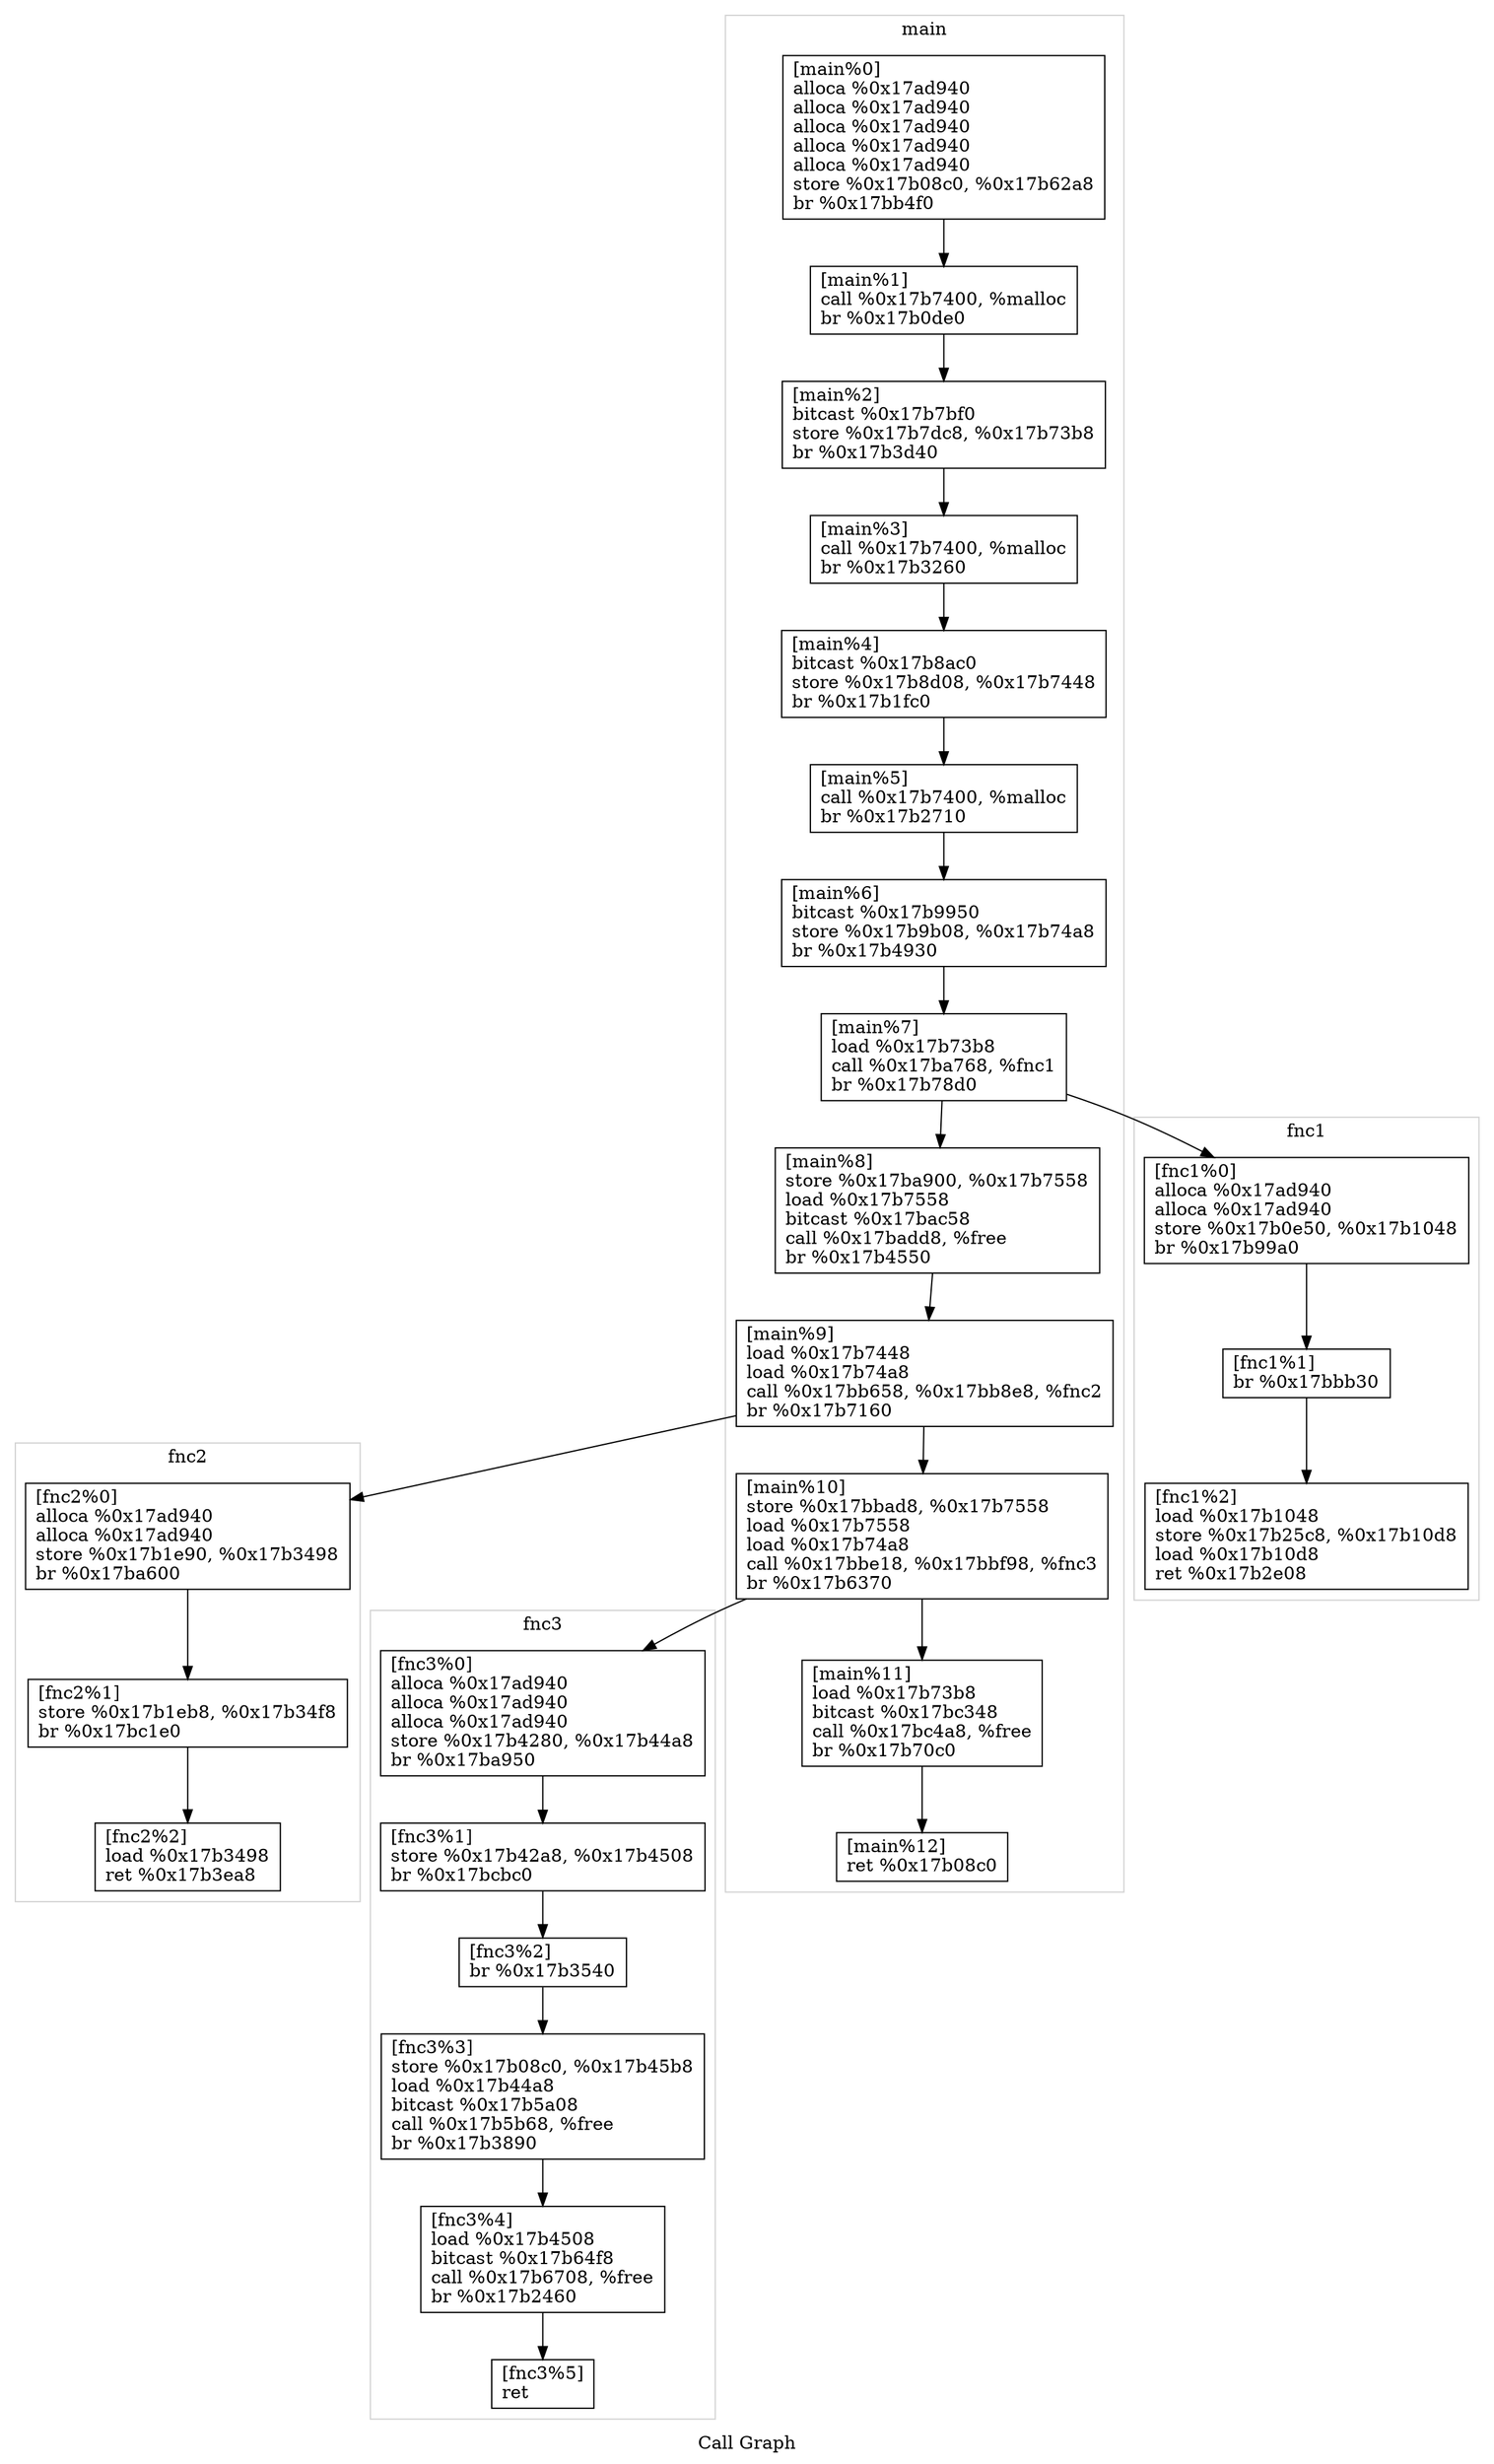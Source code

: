 digraph {

	label="Call Graph";
	subgraph cluster_0 {
		color=lightgrey;
		label="fnc1";
		Node0x17b0f80 [shape=record, label="{
				[fnc1%0]\l
				alloca %0x17ad940\l
				alloca %0x17ad940\l
				store %0x17b0e50, %0x17b1048\l
				br %0x17b99a0\l
			}"];
		Node0x17b0f80 -> Node0x17b99a0;
		Node0x17b99a0 [shape=record, label="{
				[fnc1%1]\l
				br %0x17bbb30\l
			}"];
		Node0x17b99a0 -> Node0x17bbb30;
		Node0x17bbb30 [shape=record, label="{
				[fnc1%2]\l
				load %0x17b1048\l
				store %0x17b25c8, %0x17b10d8\l
				load %0x17b10d8\l
				ret %0x17b2e08\l
			}"];
	}
	subgraph cluster_1 {
		color=lightgrey;
		label="llvm.dbg.declare";
	}
	subgraph cluster_2 {
		color=lightgrey;
		label="fnc2";
		Node0x17b33f0 [shape=record, label="{
				[fnc2%0]\l
				alloca %0x17ad940\l
				alloca %0x17ad940\l
				store %0x17b1e90, %0x17b3498\l
				br %0x17ba600\l
			}"];
		Node0x17b33f0 -> Node0x17ba600;
		Node0x17ba600 [shape=record, label="{
				[fnc2%1]\l
				store %0x17b1eb8, %0x17b34f8\l
				br %0x17bc1e0\l
			}"];
		Node0x17ba600 -> Node0x17bc1e0;
		Node0x17bc1e0 [shape=record, label="{
				[fnc2%2]\l
				load %0x17b3498\l
				ret %0x17b3ea8\l
			}"];
	}
	subgraph cluster_3 {
		color=lightgrey;
		label="fnc3";
		Node0x17b4400 [shape=record, label="{
				[fnc3%0]\l
				alloca %0x17ad940\l
				alloca %0x17ad940\l
				alloca %0x17ad940\l
				store %0x17b4280, %0x17b44a8\l
				br %0x17ba950\l
			}"];
		Node0x17b4400 -> Node0x17ba950;
		Node0x17ba950 [shape=record, label="{
				[fnc3%1]\l
				store %0x17b42a8, %0x17b4508\l
				br %0x17bcbc0\l
			}"];
		Node0x17ba950 -> Node0x17bcbc0;
		Node0x17bcbc0 [shape=record, label="{
				[fnc3%2]\l
				br %0x17b3540\l
			}"];
		Node0x17bcbc0 -> Node0x17b3540;
		Node0x17b3540 [shape=record, label="{
				[fnc3%3]\l
				store %0x17b08c0, %0x17b45b8\l
				load %0x17b44a8\l
				bitcast %0x17b5a08\l
				call %0x17b5b68, %free\l
				br %0x17b3890\l
			}"];
		Node0x17b3540 -> Node0x17b3890;
		Node0x17b3890 [shape=record, label="{
				[fnc3%4]\l
				load %0x17b4508\l
				bitcast %0x17b64f8\l
				call %0x17b6708, %free\l
				br %0x17b2460\l
			}"];
		Node0x17b3890 -> Node0x17b2460;
		Node0x17b2460 [shape=record, label="{
				[fnc3%5]\l
				ret \l
			}"];
	}
	subgraph cluster_4 {
		color=lightgrey;
		label="free";
	}
	subgraph cluster_5 {
		color=lightgrey;
		label="main";
		Node0x17b72d0 [shape=record, label="{
				[main%0]\l
				alloca %0x17ad940\l
				alloca %0x17ad940\l
				alloca %0x17ad940\l
				alloca %0x17ad940\l
				alloca %0x17ad940\l
				store %0x17b08c0, %0x17b62a8\l
				br %0x17bb4f0\l
			}"];
		Node0x17b72d0 -> Node0x17bb4f0;
		Node0x17bb4f0 [shape=record, label="{
				[main%1]\l
				call %0x17b7400, %malloc\l
				br %0x17b0de0\l
			}"];
		Node0x17bb4f0 -> Node0x17b0de0;
		Node0x17b0de0 [shape=record, label="{
				[main%2]\l
				bitcast %0x17b7bf0\l
				store %0x17b7dc8, %0x17b73b8\l
				br %0x17b3d40\l
			}"];
		Node0x17b0de0 -> Node0x17b3d40;
		Node0x17b3d40 [shape=record, label="{
				[main%3]\l
				call %0x17b7400, %malloc\l
				br %0x17b3260\l
			}"];
		Node0x17b3d40 -> Node0x17b3260;
		Node0x17b3260 [shape=record, label="{
				[main%4]\l
				bitcast %0x17b8ac0\l
				store %0x17b8d08, %0x17b7448\l
				br %0x17b1fc0\l
			}"];
		Node0x17b3260 -> Node0x17b1fc0;
		Node0x17b1fc0 [shape=record, label="{
				[main%5]\l
				call %0x17b7400, %malloc\l
				br %0x17b2710\l
			}"];
		Node0x17b1fc0 -> Node0x17b2710;
		Node0x17b2710 [shape=record, label="{
				[main%6]\l
				bitcast %0x17b9950\l
				store %0x17b9b08, %0x17b74a8\l
				br %0x17b4930\l
			}"];
		Node0x17b2710 -> Node0x17b4930;
		Node0x17b4930 [shape=record, label="{
				[main%7]\l
				load %0x17b73b8\l
				call %0x17ba768, %fnc1\l
				br %0x17b78d0\l
			}"];
		Node0x17b4930 -> Node0x17b78d0;
		Node0x17b78d0 [shape=record, label="{
				[main%8]\l
				store %0x17ba900, %0x17b7558\l
				load %0x17b7558\l
				bitcast %0x17bac58\l
				call %0x17badd8, %free\l
				br %0x17b4550\l
			}"];
		Node0x17b78d0 -> Node0x17b4550;
		Node0x17b4550 [shape=record, label="{
				[main%9]\l
				load %0x17b7448\l
				load %0x17b74a8\l
				call %0x17bb658, %0x17bb8e8, %fnc2\l
				br %0x17b7160\l
			}"];
		Node0x17b4550 -> Node0x17b7160;
		Node0x17b7160 [shape=record, label="{
				[main%10]\l
				store %0x17bbad8, %0x17b7558\l
				load %0x17b7558\l
				load %0x17b74a8\l
				call %0x17bbe18, %0x17bbf98, %fnc3\l
				br %0x17b6370\l
			}"];
		Node0x17b7160 -> Node0x17b6370;
		Node0x17b6370 [shape=record, label="{
				[main%11]\l
				load %0x17b73b8\l
				bitcast %0x17bc348\l
				call %0x17bc4a8, %free\l
				br %0x17b70c0\l
			}"];
		Node0x17b6370 -> Node0x17b70c0;
		Node0x17b70c0 [shape=record, label="{
				[main%12]\l
				ret %0x17b08c0\l
			}"];
	}
	subgraph cluster_6 {
		color=lightgrey;
		label="malloc";
	}
	Node0x17b4930 -> Node0x17b0f80
	Node0x17b4550 -> Node0x17b33f0
	Node0x17b7160 -> Node0x17b4400
}